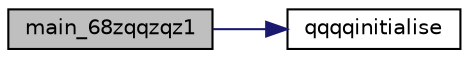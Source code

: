 digraph "main_68zqqzqz1"
{
  edge [fontname="Helvetica",fontsize="10",labelfontname="Helvetica",labelfontsize="10"];
  node [fontname="Helvetica",fontsize="10",shape=record];
  rankdir="LR";
  Node285 [label="main_68zqqzqz1",height=0.2,width=0.4,color="black", fillcolor="grey75", style="filled", fontcolor="black"];
  Node285 -> Node286 [color="midnightblue",fontsize="10",style="solid",fontname="Helvetica"];
  Node286 [label="qqqqinitialise",height=0.2,width=0.4,color="black", fillcolor="white", style="filled",URL="$inszt__main_8c.html#ab860f96a01c75c73f8c0cafc5ac84896"];
}
